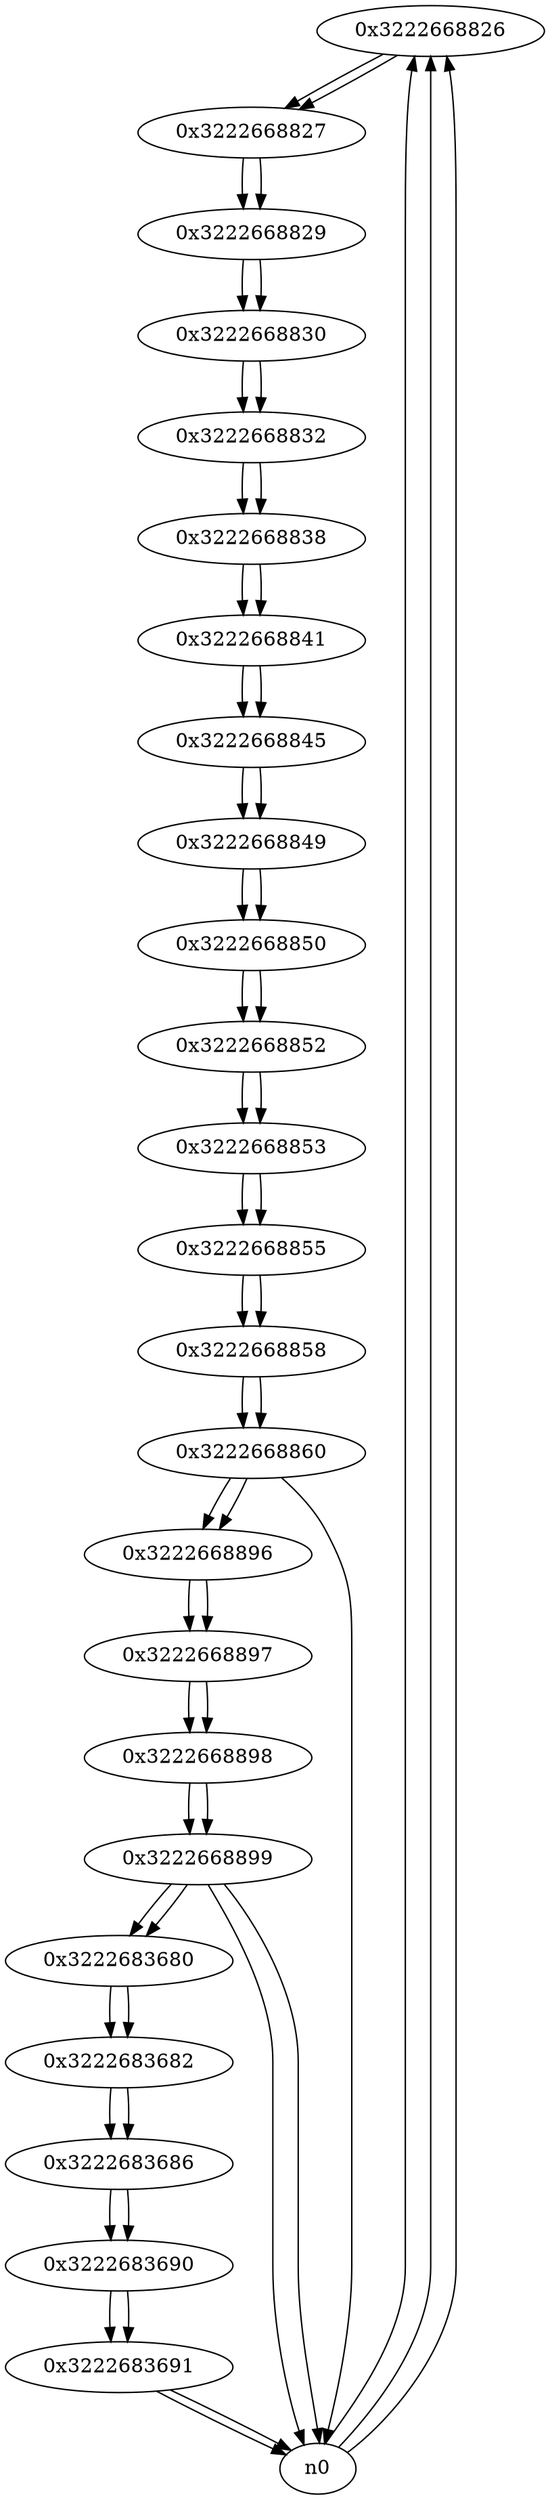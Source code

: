 digraph G{
/* nodes */
  n1 [label="0x3222668826"]
  n2 [label="0x3222668827"]
  n3 [label="0x3222668829"]
  n4 [label="0x3222668830"]
  n5 [label="0x3222668832"]
  n6 [label="0x3222668838"]
  n7 [label="0x3222668841"]
  n8 [label="0x3222668845"]
  n9 [label="0x3222668849"]
  n10 [label="0x3222668850"]
  n11 [label="0x3222668852"]
  n12 [label="0x3222668853"]
  n13 [label="0x3222668855"]
  n14 [label="0x3222668858"]
  n15 [label="0x3222668860"]
  n16 [label="0x3222668896"]
  n17 [label="0x3222668897"]
  n18 [label="0x3222668898"]
  n19 [label="0x3222668899"]
  n20 [label="0x3222683680"]
  n21 [label="0x3222683682"]
  n22 [label="0x3222683686"]
  n23 [label="0x3222683690"]
  n24 [label="0x3222683691"]
/* edges */
n1 -> n2;
n0 -> n1;
n0 -> n1;
n0 -> n1;
n2 -> n3;
n1 -> n2;
n3 -> n4;
n2 -> n3;
n4 -> n5;
n3 -> n4;
n5 -> n6;
n4 -> n5;
n6 -> n7;
n5 -> n6;
n7 -> n8;
n6 -> n7;
n8 -> n9;
n7 -> n8;
n9 -> n10;
n8 -> n9;
n10 -> n11;
n9 -> n10;
n11 -> n12;
n10 -> n11;
n12 -> n13;
n11 -> n12;
n13 -> n14;
n12 -> n13;
n14 -> n15;
n13 -> n14;
n15 -> n16;
n15 -> n0;
n14 -> n15;
n16 -> n17;
n15 -> n16;
n17 -> n18;
n16 -> n17;
n18 -> n19;
n17 -> n18;
n19 -> n20;
n19 -> n0;
n19 -> n0;
n18 -> n19;
n20 -> n21;
n19 -> n20;
n21 -> n22;
n20 -> n21;
n22 -> n23;
n21 -> n22;
n23 -> n24;
n22 -> n23;
n24 -> n0;
n24 -> n0;
n23 -> n24;
}
